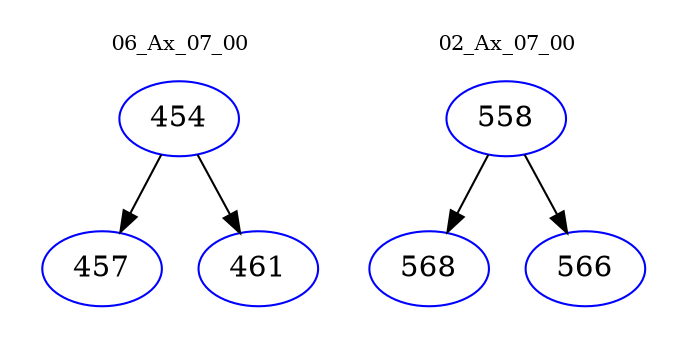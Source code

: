 digraph{
subgraph cluster_0 {
color = white
label = "06_Ax_07_00";
fontsize=10;
T0_454 [label="454", color="blue"]
T0_454 -> T0_457 [color="black"]
T0_457 [label="457", color="blue"]
T0_454 -> T0_461 [color="black"]
T0_461 [label="461", color="blue"]
}
subgraph cluster_1 {
color = white
label = "02_Ax_07_00";
fontsize=10;
T1_558 [label="558", color="blue"]
T1_558 -> T1_568 [color="black"]
T1_568 [label="568", color="blue"]
T1_558 -> T1_566 [color="black"]
T1_566 [label="566", color="blue"]
}
}
